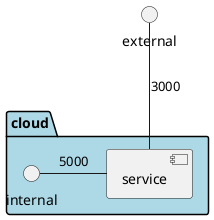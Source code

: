 @startuml

interface external

package "cloud" #lightblue {
    component service
    interface internal
}
external -- service : 3000
internal - service : 5000
@enduml
